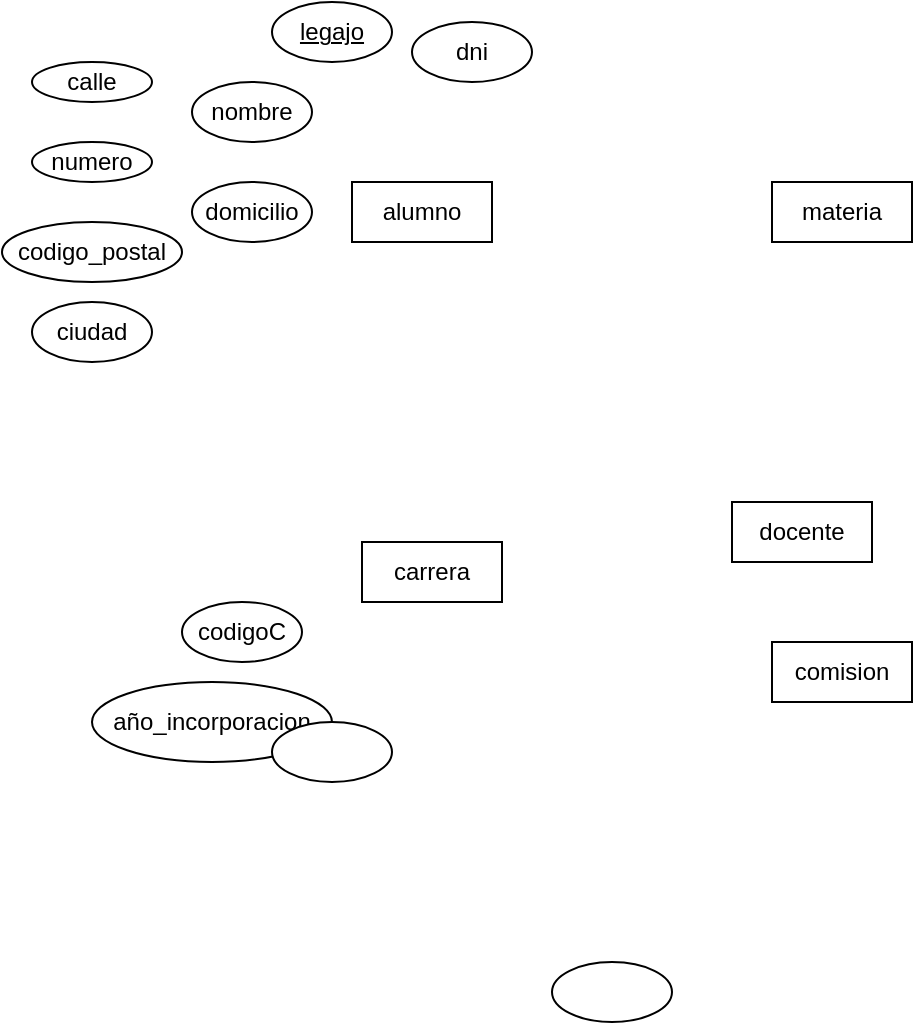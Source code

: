 <mxfile version="27.1.4">
  <diagram name="Página-1" id="LSa585z5DlNZ0hhu597N">
    <mxGraphModel dx="1339" dy="562" grid="1" gridSize="10" guides="1" tooltips="1" connect="1" arrows="1" fold="1" page="1" pageScale="1" pageWidth="827" pageHeight="1169" math="0" shadow="0">
      <root>
        <mxCell id="0" />
        <mxCell id="1" parent="0" />
        <mxCell id="2jVrClkyNnCrI50fUXQd-1" value="alumno" style="rounded=0;whiteSpace=wrap;html=1;" vertex="1" parent="1">
          <mxGeometry x="170" y="180" width="70" height="30" as="geometry" />
        </mxCell>
        <mxCell id="2jVrClkyNnCrI50fUXQd-2" value="&lt;u&gt;legajo&lt;/u&gt;" style="ellipse;whiteSpace=wrap;html=1;" vertex="1" parent="1">
          <mxGeometry x="130" y="90" width="60" height="30" as="geometry" />
        </mxCell>
        <mxCell id="2jVrClkyNnCrI50fUXQd-3" value="dni" style="ellipse;whiteSpace=wrap;html=1;" vertex="1" parent="1">
          <mxGeometry x="200" y="100" width="60" height="30" as="geometry" />
        </mxCell>
        <mxCell id="2jVrClkyNnCrI50fUXQd-4" value="nombre" style="ellipse;whiteSpace=wrap;html=1;" vertex="1" parent="1">
          <mxGeometry x="90" y="130" width="60" height="30" as="geometry" />
        </mxCell>
        <mxCell id="2jVrClkyNnCrI50fUXQd-5" value="domicilio" style="ellipse;whiteSpace=wrap;html=1;" vertex="1" parent="1">
          <mxGeometry x="90" y="180" width="60" height="30" as="geometry" />
        </mxCell>
        <mxCell id="2jVrClkyNnCrI50fUXQd-6" value="calle" style="ellipse;whiteSpace=wrap;html=1;" vertex="1" parent="1">
          <mxGeometry x="10" y="120" width="60" height="20" as="geometry" />
        </mxCell>
        <mxCell id="2jVrClkyNnCrI50fUXQd-7" value="codigo_postal" style="ellipse;whiteSpace=wrap;html=1;" vertex="1" parent="1">
          <mxGeometry x="-5" y="200" width="90" height="30" as="geometry" />
        </mxCell>
        <mxCell id="2jVrClkyNnCrI50fUXQd-8" value="numero" style="ellipse;whiteSpace=wrap;html=1;" vertex="1" parent="1">
          <mxGeometry x="10" y="160" width="60" height="20" as="geometry" />
        </mxCell>
        <mxCell id="2jVrClkyNnCrI50fUXQd-10" value="ciudad" style="ellipse;whiteSpace=wrap;html=1;" vertex="1" parent="1">
          <mxGeometry x="10" y="240" width="60" height="30" as="geometry" />
        </mxCell>
        <mxCell id="2jVrClkyNnCrI50fUXQd-11" value="año_incorporacion" style="ellipse;whiteSpace=wrap;html=1;" vertex="1" parent="1">
          <mxGeometry x="40" y="430" width="120" height="40" as="geometry" />
        </mxCell>
        <mxCell id="2jVrClkyNnCrI50fUXQd-12" value="codigoC" style="ellipse;whiteSpace=wrap;html=1;" vertex="1" parent="1">
          <mxGeometry x="85" y="390" width="60" height="30" as="geometry" />
        </mxCell>
        <mxCell id="2jVrClkyNnCrI50fUXQd-13" value="carrera" style="rounded=0;whiteSpace=wrap;html=1;" vertex="1" parent="1">
          <mxGeometry x="175" y="360" width="70" height="30" as="geometry" />
        </mxCell>
        <mxCell id="2jVrClkyNnCrI50fUXQd-14" value="" style="ellipse;whiteSpace=wrap;html=1;" vertex="1" parent="1">
          <mxGeometry x="130" y="450" width="60" height="30" as="geometry" />
        </mxCell>
        <mxCell id="2jVrClkyNnCrI50fUXQd-22" value="" style="ellipse;whiteSpace=wrap;html=1;" vertex="1" parent="1">
          <mxGeometry x="270" y="570" width="60" height="30" as="geometry" />
        </mxCell>
        <mxCell id="2jVrClkyNnCrI50fUXQd-27" value="materia" style="rounded=0;whiteSpace=wrap;html=1;" vertex="1" parent="1">
          <mxGeometry x="380" y="180" width="70" height="30" as="geometry" />
        </mxCell>
        <mxCell id="2jVrClkyNnCrI50fUXQd-28" value="docente" style="rounded=0;whiteSpace=wrap;html=1;" vertex="1" parent="1">
          <mxGeometry x="360" y="340" width="70" height="30" as="geometry" />
        </mxCell>
        <mxCell id="2jVrClkyNnCrI50fUXQd-29" value="comision" style="rounded=0;whiteSpace=wrap;html=1;" vertex="1" parent="1">
          <mxGeometry x="380" y="410" width="70" height="30" as="geometry" />
        </mxCell>
      </root>
    </mxGraphModel>
  </diagram>
</mxfile>

